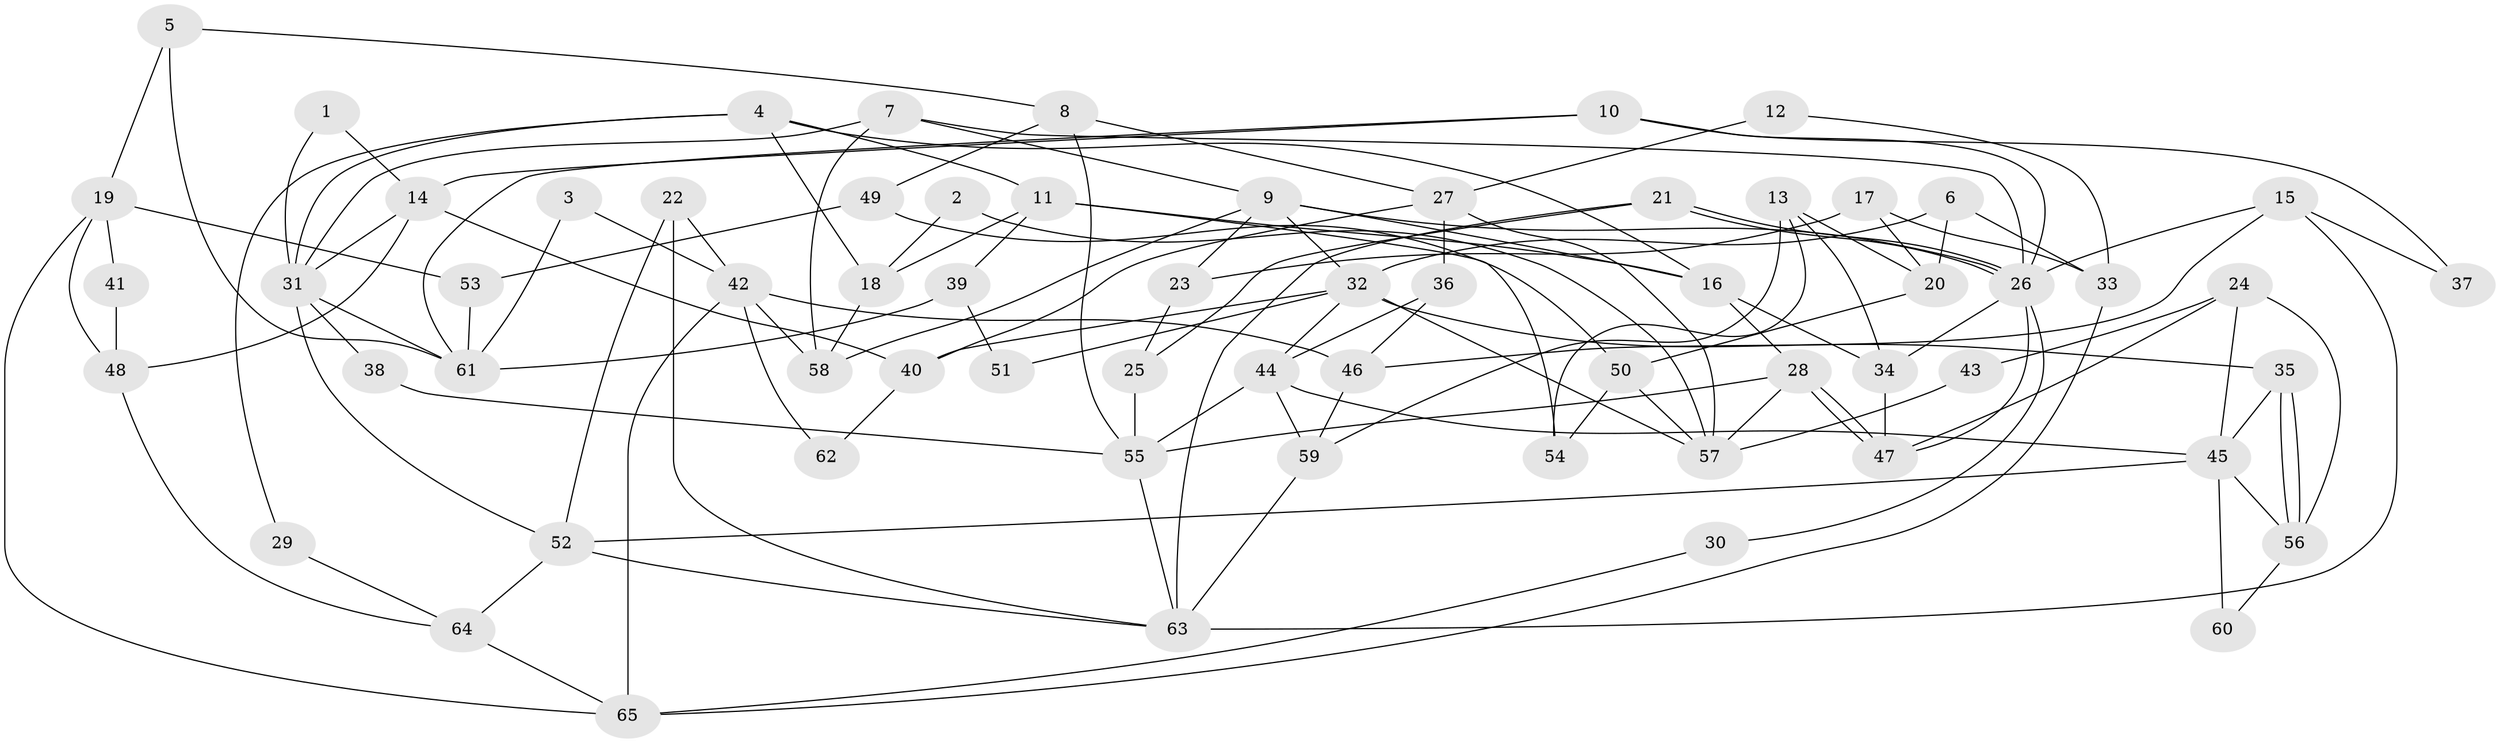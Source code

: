// coarse degree distribution, {2: 0.20512820512820512, 6: 0.15384615384615385, 4: 0.1794871794871795, 5: 0.10256410256410256, 8: 0.02564102564102564, 9: 0.05128205128205128, 7: 0.1282051282051282, 3: 0.1282051282051282, 10: 0.02564102564102564}
// Generated by graph-tools (version 1.1) at 2025/24/03/03/25 07:24:02]
// undirected, 65 vertices, 130 edges
graph export_dot {
graph [start="1"]
  node [color=gray90,style=filled];
  1;
  2;
  3;
  4;
  5;
  6;
  7;
  8;
  9;
  10;
  11;
  12;
  13;
  14;
  15;
  16;
  17;
  18;
  19;
  20;
  21;
  22;
  23;
  24;
  25;
  26;
  27;
  28;
  29;
  30;
  31;
  32;
  33;
  34;
  35;
  36;
  37;
  38;
  39;
  40;
  41;
  42;
  43;
  44;
  45;
  46;
  47;
  48;
  49;
  50;
  51;
  52;
  53;
  54;
  55;
  56;
  57;
  58;
  59;
  60;
  61;
  62;
  63;
  64;
  65;
  1 -- 14;
  1 -- 31;
  2 -- 18;
  2 -- 57;
  3 -- 42;
  3 -- 61;
  4 -- 31;
  4 -- 11;
  4 -- 16;
  4 -- 18;
  4 -- 29;
  5 -- 61;
  5 -- 19;
  5 -- 8;
  6 -- 32;
  6 -- 33;
  6 -- 20;
  7 -- 26;
  7 -- 9;
  7 -- 31;
  7 -- 58;
  8 -- 27;
  8 -- 49;
  8 -- 55;
  9 -- 26;
  9 -- 32;
  9 -- 16;
  9 -- 23;
  9 -- 58;
  10 -- 26;
  10 -- 14;
  10 -- 37;
  10 -- 61;
  11 -- 16;
  11 -- 18;
  11 -- 39;
  11 -- 54;
  12 -- 27;
  12 -- 33;
  13 -- 59;
  13 -- 34;
  13 -- 20;
  13 -- 54;
  14 -- 31;
  14 -- 40;
  14 -- 48;
  15 -- 63;
  15 -- 26;
  15 -- 37;
  15 -- 46;
  16 -- 28;
  16 -- 34;
  17 -- 23;
  17 -- 20;
  17 -- 33;
  18 -- 58;
  19 -- 48;
  19 -- 53;
  19 -- 41;
  19 -- 65;
  20 -- 50;
  21 -- 26;
  21 -- 26;
  21 -- 63;
  21 -- 25;
  22 -- 63;
  22 -- 42;
  22 -- 52;
  23 -- 25;
  24 -- 56;
  24 -- 47;
  24 -- 43;
  24 -- 45;
  25 -- 55;
  26 -- 47;
  26 -- 30;
  26 -- 34;
  27 -- 36;
  27 -- 57;
  27 -- 40;
  28 -- 47;
  28 -- 47;
  28 -- 55;
  28 -- 57;
  29 -- 64;
  30 -- 65;
  31 -- 52;
  31 -- 38;
  31 -- 61;
  32 -- 44;
  32 -- 57;
  32 -- 35;
  32 -- 40;
  32 -- 51;
  33 -- 65;
  34 -- 47;
  35 -- 56;
  35 -- 56;
  35 -- 45;
  36 -- 44;
  36 -- 46;
  38 -- 55;
  39 -- 61;
  39 -- 51;
  40 -- 62;
  41 -- 48;
  42 -- 58;
  42 -- 46;
  42 -- 62;
  42 -- 65;
  43 -- 57;
  44 -- 45;
  44 -- 55;
  44 -- 59;
  45 -- 52;
  45 -- 56;
  45 -- 60;
  46 -- 59;
  48 -- 64;
  49 -- 50;
  49 -- 53;
  50 -- 54;
  50 -- 57;
  52 -- 63;
  52 -- 64;
  53 -- 61;
  55 -- 63;
  56 -- 60;
  59 -- 63;
  64 -- 65;
}
